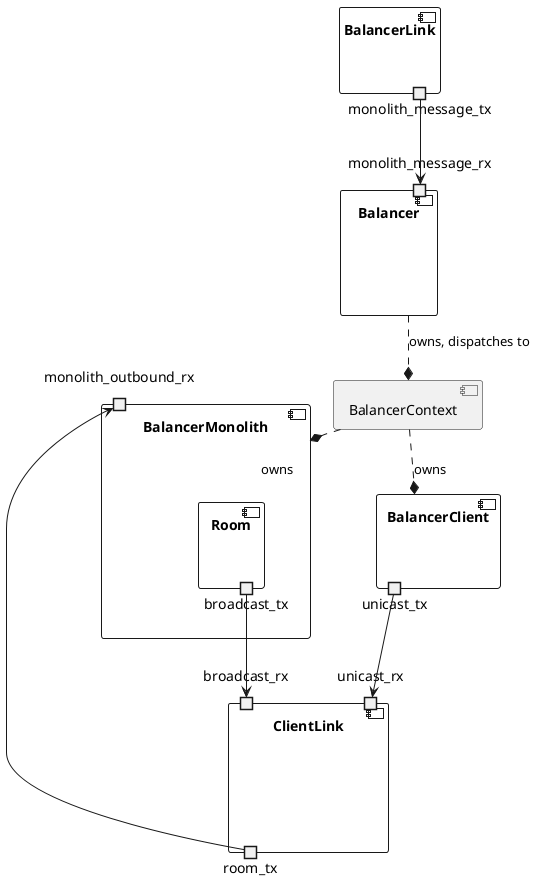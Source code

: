 @startuml

component Balancer {
  portin monolith_message_rx
}

component BalancerClient {
  portout unicast_tx
}
component BalancerMonolith {
  portin monolith_outbound_rx

  component Room {
    portout broadcast_tx
  }
}

component BalancerLink {
  portout monolith_message_tx
}

component ClientLink {
  portout room_tx
  portin unicast_rx
  portin broadcast_rx
}

room_tx -l-> monolith_outbound_rx
unicast_tx -d-> unicast_rx
broadcast_tx -d-> broadcast_rx
monolith_message_tx --> monolith_message_rx

component BalancerContext

Balancer ..* BalancerContext : owns, dispatches to
BalancerContext ..* BalancerMonolith : owns
BalancerContext ..* BalancerClient : owns

@enduml